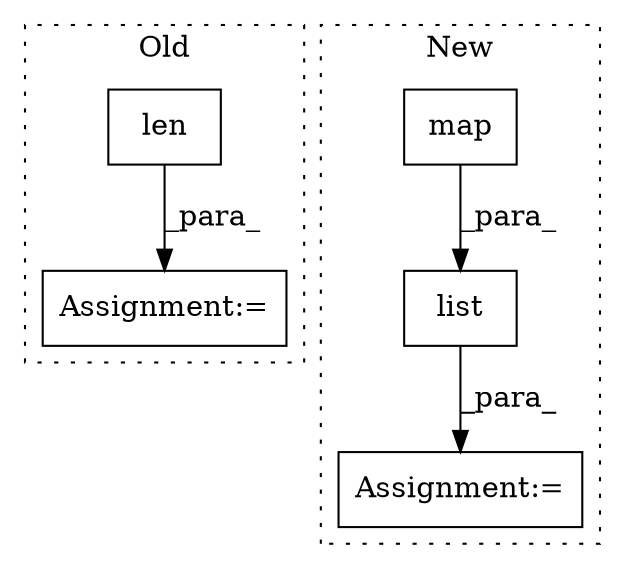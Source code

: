 digraph G {
subgraph cluster0 {
1 [label="len" a="32" s="13032,13046" l="4,1" shape="box"];
5 [label="Assignment:=" a="7" s="13031" l="1" shape="box"];
label = "Old";
style="dotted";
}
subgraph cluster1 {
2 [label="map" a="32" s="12905,13021" l="4,1" shape="box"];
3 [label="Assignment:=" a="7" s="12899" l="1" shape="box"];
4 [label="list" a="32" s="12900,13022" l="5,1" shape="box"];
label = "New";
style="dotted";
}
1 -> 5 [label="_para_"];
2 -> 4 [label="_para_"];
4 -> 3 [label="_para_"];
}